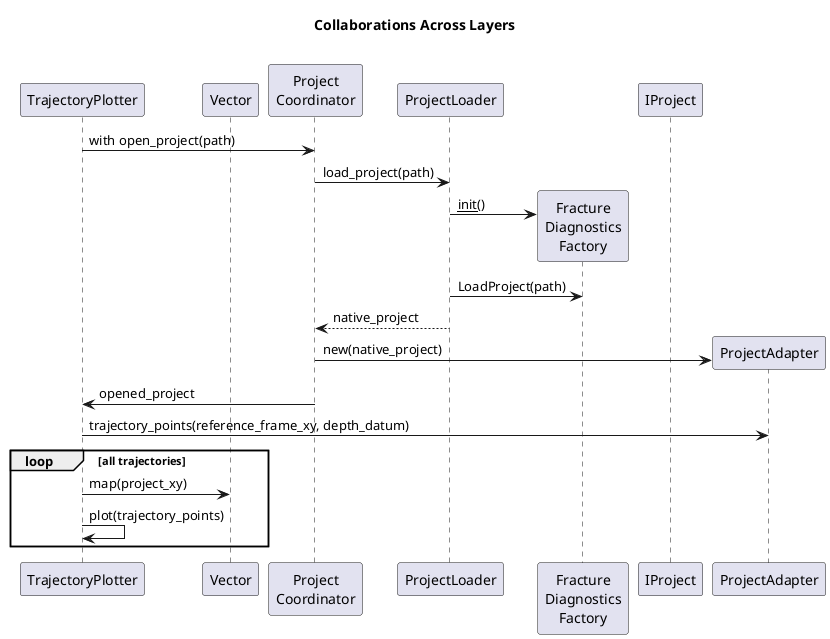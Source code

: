@startuml

title Collaborations Across Layers

participant TrajectoryPlotter
participant Vector
participant "Project\nCoordinator" as pc
participant ProjectLoader
participant "Fracture\nDiagnostics\nFactory" as fdf
participant IProject
participant ProjectAdapter

TrajectoryPlotter -> pc: with open_project(path)
pc -> ProjectLoader: load_project(path)
create fdf
ProjectLoader -> fdf: __init__()
ProjectLoader -> fdf: LoadProject(path)
ProjectLoader --> pc : native_project
create ProjectAdapter
pc -> ProjectAdapter: new(native_project)
pc -> TrajectoryPlotter : opened_project
TrajectoryPlotter -> ProjectAdapter : trajectory_points(reference_frame_xy, depth_datum)
loop all trajectories
    TrajectoryPlotter -> Vector: map(project_xy)
    TrajectoryPlotter -> TrajectoryPlotter : plot(trajectory_points)
end loop

@enduml

